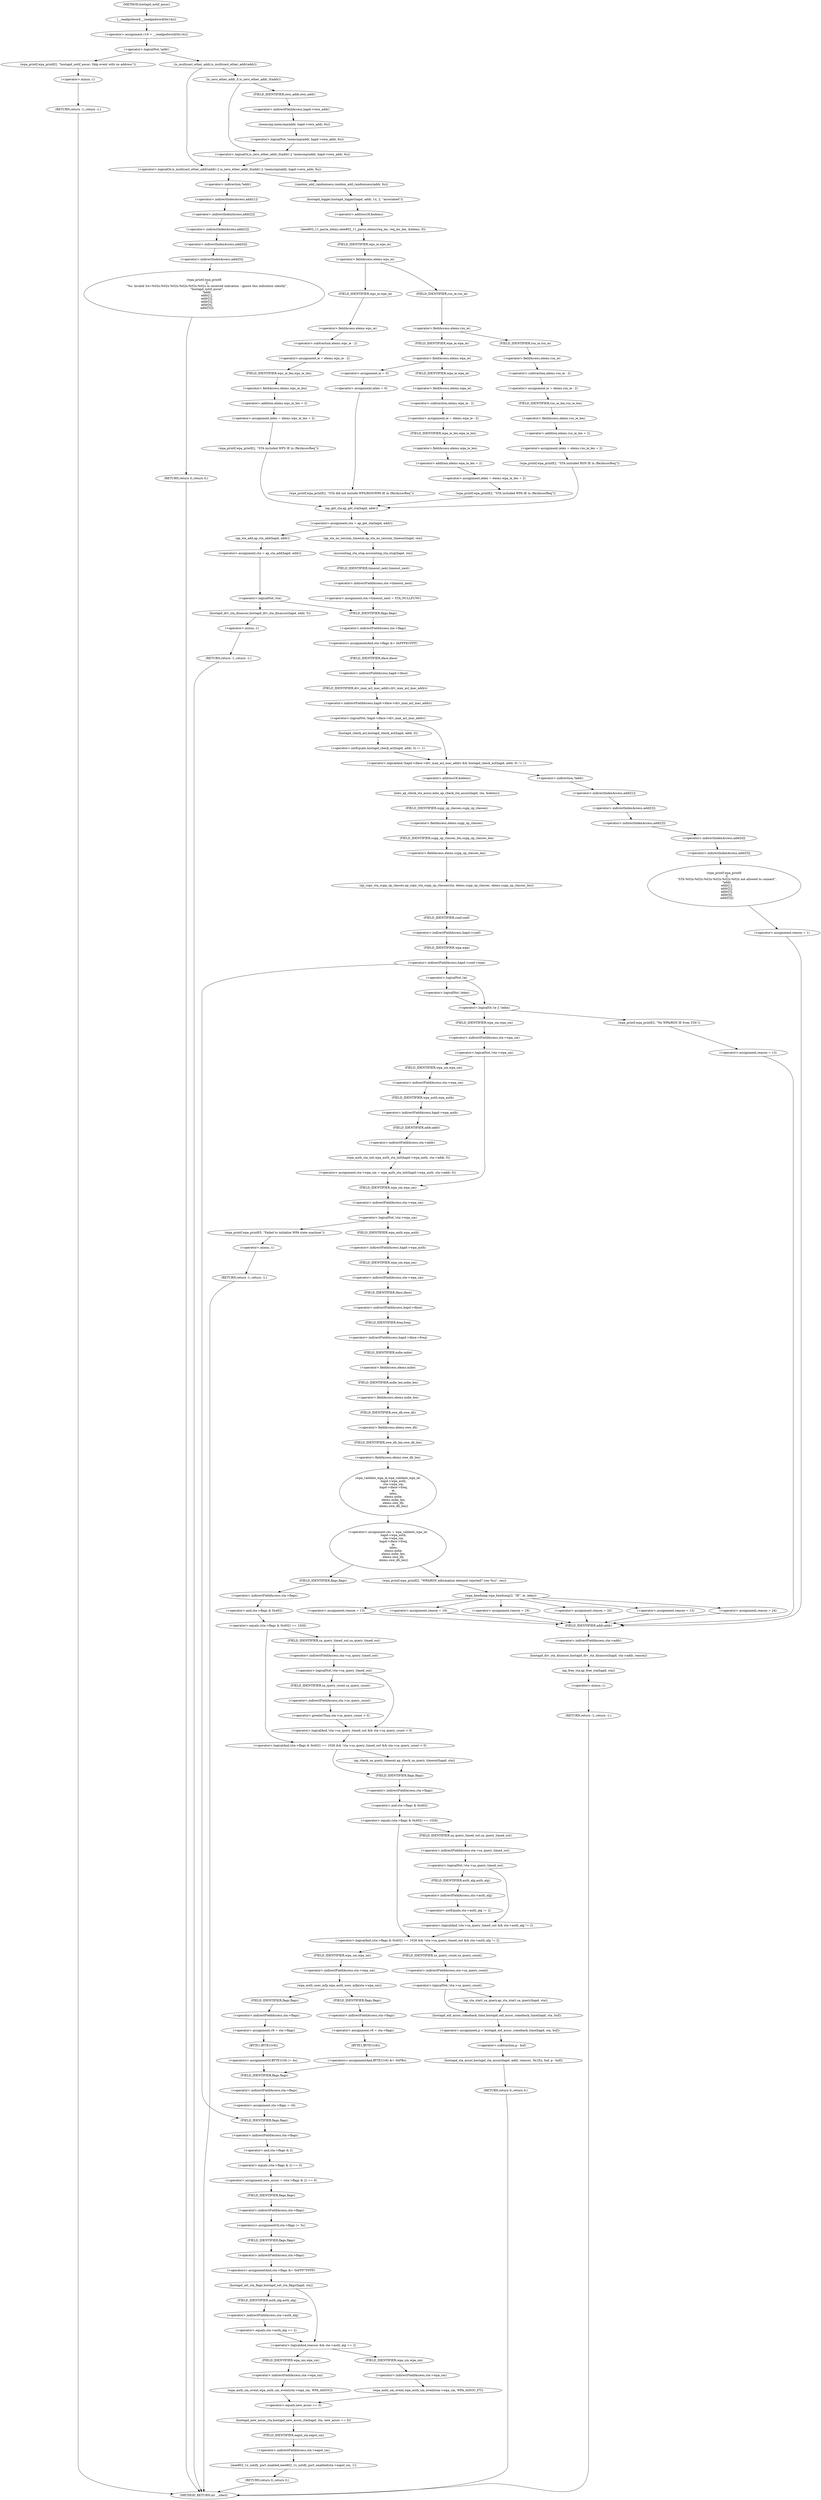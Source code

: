 digraph hostapd_notif_assoc {  
"1000130" [label = "(<operator>.assignment,v16 = __readgsdword(0x14u))" ]
"1000132" [label = "(__readgsdword,__readgsdword(0x14u))" ]
"1000135" [label = "(<operator>.logicalNot,!addr)" ]
"1000138" [label = "(wpa_printf,wpa_printf(2, \"hostapd_notif_assoc: Skip event with no address\"))" ]
"1000141" [label = "(RETURN,return -1;,return -1;)" ]
"1000142" [label = "(<operator>.minus,-1)" ]
"1000145" [label = "(<operator>.logicalOr,is_multicast_ether_addr(addr) || is_zero_ether_addr_0(addr) || !memcmp(addr, hapd->own_addr, 6u))" ]
"1000146" [label = "(is_multicast_ether_addr,is_multicast_ether_addr(addr))" ]
"1000148" [label = "(<operator>.logicalOr,is_zero_ether_addr_0(addr) || !memcmp(addr, hapd->own_addr, 6u))" ]
"1000149" [label = "(is_zero_ether_addr_0,is_zero_ether_addr_0(addr))" ]
"1000151" [label = "(<operator>.logicalNot,!memcmp(addr, hapd->own_addr, 6u))" ]
"1000152" [label = "(memcmp,memcmp(addr, hapd->own_addr, 6u))" ]
"1000154" [label = "(<operator>.indirectFieldAccess,hapd->own_addr)" ]
"1000156" [label = "(FIELD_IDENTIFIER,own_addr,own_addr)" ]
"1000159" [label = "(wpa_printf,wpa_printf(\n      2,\n      \"%s: Invalid SA=%02x:%02x:%02x:%02x:%02x:%02x in received indication - ignore this indication silently\",\n      \"hostapd_notif_assoc\",\n      *addr,\n      addr[1],\n      addr[2],\n      addr[3],\n      addr[4],\n      addr[5]))" ]
"1000163" [label = "(<operator>.indirection,*addr)" ]
"1000165" [label = "(<operator>.indirectIndexAccess,addr[1])" ]
"1000168" [label = "(<operator>.indirectIndexAccess,addr[2])" ]
"1000171" [label = "(<operator>.indirectIndexAccess,addr[3])" ]
"1000174" [label = "(<operator>.indirectIndexAccess,addr[4])" ]
"1000177" [label = "(<operator>.indirectIndexAccess,addr[5])" ]
"1000180" [label = "(RETURN,return 0;,return 0;)" ]
"1000182" [label = "(random_add_randomness,random_add_randomness(addr, 6u))" ]
"1000185" [label = "(hostapd_logger,hostapd_logger(hapd, addr, 1u, 2, \"associated\"))" ]
"1000191" [label = "(ieee802_11_parse_elems,ieee802_11_parse_elems(req_ies, req_ies_len, &elems, 0))" ]
"1000194" [label = "(<operator>.addressOf,&elems)" ]
"1000198" [label = "(<operator>.fieldAccess,elems.wps_ie)" ]
"1000200" [label = "(FIELD_IDENTIFIER,wps_ie,wps_ie)" ]
"1000202" [label = "(<operator>.assignment,ie = elems.wps_ie - 2)" ]
"1000204" [label = "(<operator>.subtraction,elems.wps_ie - 2)" ]
"1000205" [label = "(<operator>.fieldAccess,elems.wps_ie)" ]
"1000207" [label = "(FIELD_IDENTIFIER,wps_ie,wps_ie)" ]
"1000209" [label = "(<operator>.assignment,ielen = elems.wps_ie_len + 2)" ]
"1000211" [label = "(<operator>.addition,elems.wps_ie_len + 2)" ]
"1000212" [label = "(<operator>.fieldAccess,elems.wps_ie_len)" ]
"1000214" [label = "(FIELD_IDENTIFIER,wps_ie_len,wps_ie_len)" ]
"1000216" [label = "(wpa_printf,wpa_printf(2, \"STA included WPS IE in (Re)AssocReq\"))" ]
"1000221" [label = "(<operator>.fieldAccess,elems.rsn_ie)" ]
"1000223" [label = "(FIELD_IDENTIFIER,rsn_ie,rsn_ie)" ]
"1000225" [label = "(<operator>.assignment,ie = elems.rsn_ie - 2)" ]
"1000227" [label = "(<operator>.subtraction,elems.rsn_ie - 2)" ]
"1000228" [label = "(<operator>.fieldAccess,elems.rsn_ie)" ]
"1000230" [label = "(FIELD_IDENTIFIER,rsn_ie,rsn_ie)" ]
"1000232" [label = "(<operator>.assignment,ielen = elems.rsn_ie_len + 2)" ]
"1000234" [label = "(<operator>.addition,elems.rsn_ie_len + 2)" ]
"1000235" [label = "(<operator>.fieldAccess,elems.rsn_ie_len)" ]
"1000237" [label = "(FIELD_IDENTIFIER,rsn_ie_len,rsn_ie_len)" ]
"1000239" [label = "(wpa_printf,wpa_printf(2, \"STA included RSN IE in (Re)AssocReq\"))" ]
"1000244" [label = "(<operator>.fieldAccess,elems.wpa_ie)" ]
"1000246" [label = "(FIELD_IDENTIFIER,wpa_ie,wpa_ie)" ]
"1000248" [label = "(<operator>.assignment,ie = elems.wpa_ie - 2)" ]
"1000250" [label = "(<operator>.subtraction,elems.wpa_ie - 2)" ]
"1000251" [label = "(<operator>.fieldAccess,elems.wpa_ie)" ]
"1000253" [label = "(FIELD_IDENTIFIER,wpa_ie,wpa_ie)" ]
"1000255" [label = "(<operator>.assignment,ielen = elems.wpa_ie_len + 2)" ]
"1000257" [label = "(<operator>.addition,elems.wpa_ie_len + 2)" ]
"1000258" [label = "(<operator>.fieldAccess,elems.wpa_ie_len)" ]
"1000260" [label = "(FIELD_IDENTIFIER,wpa_ie_len,wpa_ie_len)" ]
"1000262" [label = "(wpa_printf,wpa_printf(2, \"STA included WPA IE in (Re)AssocReq\"))" ]
"1000267" [label = "(<operator>.assignment,ie = 0)" ]
"1000270" [label = "(<operator>.assignment,ielen = 0)" ]
"1000273" [label = "(wpa_printf,wpa_printf(2, \"STA did not include WPS/RSN/WPA IE in (Re)AssocReq\"))" ]
"1000276" [label = "(<operator>.assignment,sta = ap_get_sta(hapd, addr))" ]
"1000278" [label = "(ap_get_sta,ap_get_sta(hapd, addr))" ]
"1000284" [label = "(ap_sta_no_session_timeout,ap_sta_no_session_timeout(hapd, sta))" ]
"1000287" [label = "(accounting_sta_stop,accounting_sta_stop(hapd, sta))" ]
"1000290" [label = "(<operator>.assignment,sta->timeout_next = STA_NULLFUNC)" ]
"1000291" [label = "(<operator>.indirectFieldAccess,sta->timeout_next)" ]
"1000293" [label = "(FIELD_IDENTIFIER,timeout_next,timeout_next)" ]
"1000297" [label = "(<operator>.assignment,sta = ap_sta_add(hapd, addr))" ]
"1000299" [label = "(ap_sta_add,ap_sta_add(hapd, addr))" ]
"1000303" [label = "(<operator>.logicalNot,!sta)" ]
"1000306" [label = "(hostapd_drv_sta_disassoc,hostapd_drv_sta_disassoc(hapd, addr, 5))" ]
"1000310" [label = "(RETURN,return -1;,return -1;)" ]
"1000311" [label = "(<operator>.minus,-1)" ]
"1000313" [label = "(<operators>.assignmentAnd,sta->flags &= 0xFFFECFFF)" ]
"1000314" [label = "(<operator>.indirectFieldAccess,sta->flags)" ]
"1000316" [label = "(FIELD_IDENTIFIER,flags,flags)" ]
"1000319" [label = "(<operator>.logicalAnd,!hapd->iface->drv_max_acl_mac_addrs && hostapd_check_acl(hapd, addr, 0) != 1)" ]
"1000320" [label = "(<operator>.logicalNot,!hapd->iface->drv_max_acl_mac_addrs)" ]
"1000321" [label = "(<operator>.indirectFieldAccess,hapd->iface->drv_max_acl_mac_addrs)" ]
"1000322" [label = "(<operator>.indirectFieldAccess,hapd->iface)" ]
"1000324" [label = "(FIELD_IDENTIFIER,iface,iface)" ]
"1000325" [label = "(FIELD_IDENTIFIER,drv_max_acl_mac_addrs,drv_max_acl_mac_addrs)" ]
"1000326" [label = "(<operator>.notEquals,hostapd_check_acl(hapd, addr, 0) != 1)" ]
"1000327" [label = "(hostapd_check_acl,hostapd_check_acl(hapd, addr, 0))" ]
"1000333" [label = "(wpa_printf,wpa_printf(\n      3,\n      \"STA %02x:%02x:%02x:%02x:%02x:%02x not allowed to connect\",\n      *addr,\n      addr[1],\n      addr[2],\n      addr[3],\n      addr[4],\n      addr[5]))" ]
"1000336" [label = "(<operator>.indirection,*addr)" ]
"1000338" [label = "(<operator>.indirectIndexAccess,addr[1])" ]
"1000341" [label = "(<operator>.indirectIndexAccess,addr[2])" ]
"1000344" [label = "(<operator>.indirectIndexAccess,addr[3])" ]
"1000347" [label = "(<operator>.indirectIndexAccess,addr[4])" ]
"1000350" [label = "(<operator>.indirectIndexAccess,addr[5])" ]
"1000353" [label = "(<operator>.assignment,reason = 1)" ]
"1000357" [label = "(hostapd_drv_sta_disassoc,hostapd_drv_sta_disassoc(hapd, sta->addr, reason))" ]
"1000359" [label = "(<operator>.indirectFieldAccess,sta->addr)" ]
"1000361" [label = "(FIELD_IDENTIFIER,addr,addr)" ]
"1000363" [label = "(ap_free_sta,ap_free_sta(hapd, sta))" ]
"1000366" [label = "(RETURN,return -1;,return -1;)" ]
"1000367" [label = "(<operator>.minus,-1)" ]
"1000369" [label = "(mbo_ap_check_sta_assoc,mbo_ap_check_sta_assoc(hapd, sta, &elems))" ]
"1000372" [label = "(<operator>.addressOf,&elems)" ]
"1000374" [label = "(ap_copy_sta_supp_op_classes,ap_copy_sta_supp_op_classes(sta, elems.supp_op_classes, elems.supp_op_classes_len))" ]
"1000376" [label = "(<operator>.fieldAccess,elems.supp_op_classes)" ]
"1000378" [label = "(FIELD_IDENTIFIER,supp_op_classes,supp_op_classes)" ]
"1000379" [label = "(<operator>.fieldAccess,elems.supp_op_classes_len)" ]
"1000381" [label = "(FIELD_IDENTIFIER,supp_op_classes_len,supp_op_classes_len)" ]
"1000383" [label = "(<operator>.indirectFieldAccess,hapd->conf->wpa)" ]
"1000384" [label = "(<operator>.indirectFieldAccess,hapd->conf)" ]
"1000386" [label = "(FIELD_IDENTIFIER,conf,conf)" ]
"1000387" [label = "(FIELD_IDENTIFIER,wpa,wpa)" ]
"1000390" [label = "(<operator>.logicalOr,!ie || !ielen)" ]
"1000391" [label = "(<operator>.logicalNot,!ie)" ]
"1000393" [label = "(<operator>.logicalNot,!ielen)" ]
"1000396" [label = "(wpa_printf,wpa_printf(2, \"No WPA/RSN IE from STA\"))" ]
"1000399" [label = "(<operator>.assignment,reason = 13)" ]
"1000404" [label = "(<operator>.logicalNot,!sta->wpa_sm)" ]
"1000405" [label = "(<operator>.indirectFieldAccess,sta->wpa_sm)" ]
"1000407" [label = "(FIELD_IDENTIFIER,wpa_sm,wpa_sm)" ]
"1000408" [label = "(<operator>.assignment,sta->wpa_sm = wpa_auth_sta_init(hapd->wpa_auth, sta->addr, 0))" ]
"1000409" [label = "(<operator>.indirectFieldAccess,sta->wpa_sm)" ]
"1000411" [label = "(FIELD_IDENTIFIER,wpa_sm,wpa_sm)" ]
"1000412" [label = "(wpa_auth_sta_init,wpa_auth_sta_init(hapd->wpa_auth, sta->addr, 0))" ]
"1000413" [label = "(<operator>.indirectFieldAccess,hapd->wpa_auth)" ]
"1000415" [label = "(FIELD_IDENTIFIER,wpa_auth,wpa_auth)" ]
"1000416" [label = "(<operator>.indirectFieldAccess,sta->addr)" ]
"1000418" [label = "(FIELD_IDENTIFIER,addr,addr)" ]
"1000421" [label = "(<operator>.logicalNot,!sta->wpa_sm)" ]
"1000422" [label = "(<operator>.indirectFieldAccess,sta->wpa_sm)" ]
"1000424" [label = "(FIELD_IDENTIFIER,wpa_sm,wpa_sm)" ]
"1000426" [label = "(wpa_printf,wpa_printf(5, \"Failed to initialize WPA state machine\"))" ]
"1000429" [label = "(RETURN,return -1;,return -1;)" ]
"1000430" [label = "(<operator>.minus,-1)" ]
"1000432" [label = "(<operator>.assignment,res = wpa_validate_wpa_ie(\n            hapd->wpa_auth,\n            sta->wpa_sm,\n            hapd->iface->freq,\n            ie,\n            ielen,\n            elems.mdie,\n            elems.mdie_len,\n            elems.owe_dh,\n            elems.owe_dh_len))" ]
"1000434" [label = "(wpa_validate_wpa_ie,wpa_validate_wpa_ie(\n            hapd->wpa_auth,\n            sta->wpa_sm,\n            hapd->iface->freq,\n            ie,\n            ielen,\n            elems.mdie,\n            elems.mdie_len,\n            elems.owe_dh,\n            elems.owe_dh_len))" ]
"1000435" [label = "(<operator>.indirectFieldAccess,hapd->wpa_auth)" ]
"1000437" [label = "(FIELD_IDENTIFIER,wpa_auth,wpa_auth)" ]
"1000438" [label = "(<operator>.indirectFieldAccess,sta->wpa_sm)" ]
"1000440" [label = "(FIELD_IDENTIFIER,wpa_sm,wpa_sm)" ]
"1000441" [label = "(<operator>.indirectFieldAccess,hapd->iface->freq)" ]
"1000442" [label = "(<operator>.indirectFieldAccess,hapd->iface)" ]
"1000444" [label = "(FIELD_IDENTIFIER,iface,iface)" ]
"1000445" [label = "(FIELD_IDENTIFIER,freq,freq)" ]
"1000448" [label = "(<operator>.fieldAccess,elems.mdie)" ]
"1000450" [label = "(FIELD_IDENTIFIER,mdie,mdie)" ]
"1000451" [label = "(<operator>.fieldAccess,elems.mdie_len)" ]
"1000453" [label = "(FIELD_IDENTIFIER,mdie_len,mdie_len)" ]
"1000454" [label = "(<operator>.fieldAccess,elems.owe_dh)" ]
"1000456" [label = "(FIELD_IDENTIFIER,owe_dh,owe_dh)" ]
"1000457" [label = "(<operator>.fieldAccess,elems.owe_dh_len)" ]
"1000459" [label = "(FIELD_IDENTIFIER,owe_dh_len,owe_dh_len)" ]
"1000463" [label = "(wpa_printf,wpa_printf(2, \"WPA/RSN information element rejected? (res %u)\", res))" ]
"1000467" [label = "(wpa_hexdump,wpa_hexdump(2, \"IE\", ie, ielen))" ]
"1000476" [label = "(<operator>.assignment,reason = 18)" ]
"1000481" [label = "(<operator>.assignment,reason = 19)" ]
"1000486" [label = "(<operator>.assignment,reason = 20)" ]
"1000491" [label = "(<operator>.assignment,reason = 13)" ]
"1000496" [label = "(<operator>.assignment,reason = 24)" ]
"1000501" [label = "(<operator>.assignment,reason = 13)" ]
"1000507" [label = "(<operator>.logicalAnd,(sta->flags & 0x402) == 1026 && !sta->sa_query_timed_out && sta->sa_query_count > 0)" ]
"1000508" [label = "(<operator>.equals,(sta->flags & 0x402) == 1026)" ]
"1000509" [label = "(<operator>.and,sta->flags & 0x402)" ]
"1000510" [label = "(<operator>.indirectFieldAccess,sta->flags)" ]
"1000512" [label = "(FIELD_IDENTIFIER,flags,flags)" ]
"1000515" [label = "(<operator>.logicalAnd,!sta->sa_query_timed_out && sta->sa_query_count > 0)" ]
"1000516" [label = "(<operator>.logicalNot,!sta->sa_query_timed_out)" ]
"1000517" [label = "(<operator>.indirectFieldAccess,sta->sa_query_timed_out)" ]
"1000519" [label = "(FIELD_IDENTIFIER,sa_query_timed_out,sa_query_timed_out)" ]
"1000520" [label = "(<operator>.greaterThan,sta->sa_query_count > 0)" ]
"1000521" [label = "(<operator>.indirectFieldAccess,sta->sa_query_count)" ]
"1000523" [label = "(FIELD_IDENTIFIER,sa_query_count,sa_query_count)" ]
"1000525" [label = "(ap_check_sa_query_timeout,ap_check_sa_query_timeout(hapd, sta))" ]
"1000529" [label = "(<operator>.logicalAnd,(sta->flags & 0x402) == 1026 && !sta->sa_query_timed_out && sta->auth_alg != 2)" ]
"1000530" [label = "(<operator>.equals,(sta->flags & 0x402) == 1026)" ]
"1000531" [label = "(<operator>.and,sta->flags & 0x402)" ]
"1000532" [label = "(<operator>.indirectFieldAccess,sta->flags)" ]
"1000534" [label = "(FIELD_IDENTIFIER,flags,flags)" ]
"1000537" [label = "(<operator>.logicalAnd,!sta->sa_query_timed_out && sta->auth_alg != 2)" ]
"1000538" [label = "(<operator>.logicalNot,!sta->sa_query_timed_out)" ]
"1000539" [label = "(<operator>.indirectFieldAccess,sta->sa_query_timed_out)" ]
"1000541" [label = "(FIELD_IDENTIFIER,sa_query_timed_out,sa_query_timed_out)" ]
"1000542" [label = "(<operator>.notEquals,sta->auth_alg != 2)" ]
"1000543" [label = "(<operator>.indirectFieldAccess,sta->auth_alg)" ]
"1000545" [label = "(FIELD_IDENTIFIER,auth_alg,auth_alg)" ]
"1000549" [label = "(<operator>.logicalNot,!sta->sa_query_count)" ]
"1000550" [label = "(<operator>.indirectFieldAccess,sta->sa_query_count)" ]
"1000552" [label = "(FIELD_IDENTIFIER,sa_query_count,sa_query_count)" ]
"1000553" [label = "(ap_sta_start_sa_query,ap_sta_start_sa_query(hapd, sta))" ]
"1000556" [label = "(<operator>.assignment,p = hostapd_eid_assoc_comeback_time(hapd, sta, buf))" ]
"1000558" [label = "(hostapd_eid_assoc_comeback_time,hostapd_eid_assoc_comeback_time(hapd, sta, buf))" ]
"1000562" [label = "(hostapd_sta_assoc,hostapd_sta_assoc(hapd, addr, reassoc, 0x1Eu, buf, p - buf))" ]
"1000568" [label = "(<operator>.subtraction,p - buf)" ]
"1000571" [label = "(RETURN,return 0;,return 0;)" ]
"1000574" [label = "(wpa_auth_uses_mfp,wpa_auth_uses_mfp(sta->wpa_sm))" ]
"1000575" [label = "(<operator>.indirectFieldAccess,sta->wpa_sm)" ]
"1000577" [label = "(FIELD_IDENTIFIER,wpa_sm,wpa_sm)" ]
"1000579" [label = "(<operator>.assignment,v6 = sta->flags)" ]
"1000581" [label = "(<operator>.indirectFieldAccess,sta->flags)" ]
"1000583" [label = "(FIELD_IDENTIFIER,flags,flags)" ]
"1000584" [label = "(<operators>.assignmentOr,BYTE1(v6) |= 4u)" ]
"1000585" [label = "(BYTE1,BYTE1(v6))" ]
"1000590" [label = "(<operator>.assignment,v6 = sta->flags)" ]
"1000592" [label = "(<operator>.indirectFieldAccess,sta->flags)" ]
"1000594" [label = "(FIELD_IDENTIFIER,flags,flags)" ]
"1000595" [label = "(<operators>.assignmentAnd,BYTE1(v6) &= 0xFBu)" ]
"1000596" [label = "(BYTE1,BYTE1(v6))" ]
"1000599" [label = "(<operator>.assignment,sta->flags = v6)" ]
"1000600" [label = "(<operator>.indirectFieldAccess,sta->flags)" ]
"1000602" [label = "(FIELD_IDENTIFIER,flags,flags)" ]
"1000604" [label = "(<operator>.assignment,new_assoc = (sta->flags & 2) == 0)" ]
"1000606" [label = "(<operator>.equals,(sta->flags & 2) == 0)" ]
"1000607" [label = "(<operator>.and,sta->flags & 2)" ]
"1000608" [label = "(<operator>.indirectFieldAccess,sta->flags)" ]
"1000610" [label = "(FIELD_IDENTIFIER,flags,flags)" ]
"1000613" [label = "(<operators>.assignmentOr,sta->flags |= 3u)" ]
"1000614" [label = "(<operator>.indirectFieldAccess,sta->flags)" ]
"1000616" [label = "(FIELD_IDENTIFIER,flags,flags)" ]
"1000618" [label = "(<operators>.assignmentAnd,sta->flags &= 0xFFF7FFFF)" ]
"1000619" [label = "(<operator>.indirectFieldAccess,sta->flags)" ]
"1000621" [label = "(FIELD_IDENTIFIER,flags,flags)" ]
"1000623" [label = "(hostapd_set_sta_flags,hostapd_set_sta_flags(hapd, sta))" ]
"1000627" [label = "(<operator>.logicalAnd,reassoc && sta->auth_alg == 2)" ]
"1000629" [label = "(<operator>.equals,sta->auth_alg == 2)" ]
"1000630" [label = "(<operator>.indirectFieldAccess,sta->auth_alg)" ]
"1000632" [label = "(FIELD_IDENTIFIER,auth_alg,auth_alg)" ]
"1000634" [label = "(wpa_auth_sm_event,wpa_auth_sm_event(sta->wpa_sm, WPA_ASSOC_FT))" ]
"1000635" [label = "(<operator>.indirectFieldAccess,sta->wpa_sm)" ]
"1000637" [label = "(FIELD_IDENTIFIER,wpa_sm,wpa_sm)" ]
"1000640" [label = "(wpa_auth_sm_event,wpa_auth_sm_event(sta->wpa_sm, WPA_ASSOC))" ]
"1000641" [label = "(<operator>.indirectFieldAccess,sta->wpa_sm)" ]
"1000643" [label = "(FIELD_IDENTIFIER,wpa_sm,wpa_sm)" ]
"1000645" [label = "(hostapd_new_assoc_sta,hostapd_new_assoc_sta(hapd, sta, new_assoc == 0))" ]
"1000648" [label = "(<operator>.equals,new_assoc == 0)" ]
"1000651" [label = "(ieee802_1x_notify_port_enabled,ieee802_1x_notify_port_enabled(sta->eapol_sm, 1))" ]
"1000652" [label = "(<operator>.indirectFieldAccess,sta->eapol_sm)" ]
"1000654" [label = "(FIELD_IDENTIFIER,eapol_sm,eapol_sm)" ]
"1000656" [label = "(RETURN,return 0;,return 0;)" ]
"1000112" [label = "(METHOD,hostapd_notif_assoc)" ]
"1000658" [label = "(METHOD_RETURN,int __cdecl)" ]
  "1000130" -> "1000135" 
  "1000132" -> "1000130" 
  "1000135" -> "1000138" 
  "1000135" -> "1000146" 
  "1000138" -> "1000142" 
  "1000141" -> "1000658" 
  "1000142" -> "1000141" 
  "1000145" -> "1000163" 
  "1000145" -> "1000182" 
  "1000146" -> "1000145" 
  "1000146" -> "1000149" 
  "1000148" -> "1000145" 
  "1000149" -> "1000148" 
  "1000149" -> "1000156" 
  "1000151" -> "1000148" 
  "1000152" -> "1000151" 
  "1000154" -> "1000152" 
  "1000156" -> "1000154" 
  "1000159" -> "1000180" 
  "1000163" -> "1000165" 
  "1000165" -> "1000168" 
  "1000168" -> "1000171" 
  "1000171" -> "1000174" 
  "1000174" -> "1000177" 
  "1000177" -> "1000159" 
  "1000180" -> "1000658" 
  "1000182" -> "1000185" 
  "1000185" -> "1000194" 
  "1000191" -> "1000200" 
  "1000194" -> "1000191" 
  "1000198" -> "1000207" 
  "1000198" -> "1000223" 
  "1000200" -> "1000198" 
  "1000202" -> "1000214" 
  "1000204" -> "1000202" 
  "1000205" -> "1000204" 
  "1000207" -> "1000205" 
  "1000209" -> "1000216" 
  "1000211" -> "1000209" 
  "1000212" -> "1000211" 
  "1000214" -> "1000212" 
  "1000216" -> "1000278" 
  "1000221" -> "1000230" 
  "1000221" -> "1000246" 
  "1000223" -> "1000221" 
  "1000225" -> "1000237" 
  "1000227" -> "1000225" 
  "1000228" -> "1000227" 
  "1000230" -> "1000228" 
  "1000232" -> "1000239" 
  "1000234" -> "1000232" 
  "1000235" -> "1000234" 
  "1000237" -> "1000235" 
  "1000239" -> "1000278" 
  "1000244" -> "1000253" 
  "1000244" -> "1000267" 
  "1000246" -> "1000244" 
  "1000248" -> "1000260" 
  "1000250" -> "1000248" 
  "1000251" -> "1000250" 
  "1000253" -> "1000251" 
  "1000255" -> "1000262" 
  "1000257" -> "1000255" 
  "1000258" -> "1000257" 
  "1000260" -> "1000258" 
  "1000262" -> "1000278" 
  "1000267" -> "1000270" 
  "1000270" -> "1000273" 
  "1000273" -> "1000278" 
  "1000276" -> "1000284" 
  "1000276" -> "1000299" 
  "1000278" -> "1000276" 
  "1000284" -> "1000287" 
  "1000287" -> "1000293" 
  "1000290" -> "1000316" 
  "1000291" -> "1000290" 
  "1000293" -> "1000291" 
  "1000297" -> "1000303" 
  "1000299" -> "1000297" 
  "1000303" -> "1000306" 
  "1000303" -> "1000316" 
  "1000306" -> "1000311" 
  "1000310" -> "1000658" 
  "1000311" -> "1000310" 
  "1000313" -> "1000324" 
  "1000314" -> "1000313" 
  "1000316" -> "1000314" 
  "1000319" -> "1000336" 
  "1000319" -> "1000372" 
  "1000320" -> "1000319" 
  "1000320" -> "1000327" 
  "1000321" -> "1000320" 
  "1000322" -> "1000325" 
  "1000324" -> "1000322" 
  "1000325" -> "1000321" 
  "1000326" -> "1000319" 
  "1000327" -> "1000326" 
  "1000333" -> "1000353" 
  "1000336" -> "1000338" 
  "1000338" -> "1000341" 
  "1000341" -> "1000344" 
  "1000344" -> "1000347" 
  "1000347" -> "1000350" 
  "1000350" -> "1000333" 
  "1000353" -> "1000361" 
  "1000357" -> "1000363" 
  "1000359" -> "1000357" 
  "1000361" -> "1000359" 
  "1000363" -> "1000367" 
  "1000366" -> "1000658" 
  "1000367" -> "1000366" 
  "1000369" -> "1000378" 
  "1000372" -> "1000369" 
  "1000374" -> "1000386" 
  "1000376" -> "1000381" 
  "1000378" -> "1000376" 
  "1000379" -> "1000374" 
  "1000381" -> "1000379" 
  "1000383" -> "1000391" 
  "1000383" -> "1000610" 
  "1000384" -> "1000387" 
  "1000386" -> "1000384" 
  "1000387" -> "1000383" 
  "1000390" -> "1000396" 
  "1000390" -> "1000407" 
  "1000391" -> "1000390" 
  "1000391" -> "1000393" 
  "1000393" -> "1000390" 
  "1000396" -> "1000399" 
  "1000399" -> "1000361" 
  "1000404" -> "1000411" 
  "1000404" -> "1000424" 
  "1000405" -> "1000404" 
  "1000407" -> "1000405" 
  "1000408" -> "1000424" 
  "1000409" -> "1000415" 
  "1000411" -> "1000409" 
  "1000412" -> "1000408" 
  "1000413" -> "1000418" 
  "1000415" -> "1000413" 
  "1000416" -> "1000412" 
  "1000418" -> "1000416" 
  "1000421" -> "1000426" 
  "1000421" -> "1000437" 
  "1000422" -> "1000421" 
  "1000424" -> "1000422" 
  "1000426" -> "1000430" 
  "1000429" -> "1000658" 
  "1000430" -> "1000429" 
  "1000432" -> "1000463" 
  "1000432" -> "1000512" 
  "1000434" -> "1000432" 
  "1000435" -> "1000440" 
  "1000437" -> "1000435" 
  "1000438" -> "1000444" 
  "1000440" -> "1000438" 
  "1000441" -> "1000450" 
  "1000442" -> "1000445" 
  "1000444" -> "1000442" 
  "1000445" -> "1000441" 
  "1000448" -> "1000453" 
  "1000450" -> "1000448" 
  "1000451" -> "1000456" 
  "1000453" -> "1000451" 
  "1000454" -> "1000459" 
  "1000456" -> "1000454" 
  "1000457" -> "1000434" 
  "1000459" -> "1000457" 
  "1000463" -> "1000467" 
  "1000467" -> "1000476" 
  "1000467" -> "1000481" 
  "1000467" -> "1000486" 
  "1000467" -> "1000491" 
  "1000467" -> "1000496" 
  "1000467" -> "1000501" 
  "1000476" -> "1000361" 
  "1000481" -> "1000361" 
  "1000486" -> "1000361" 
  "1000491" -> "1000361" 
  "1000496" -> "1000361" 
  "1000501" -> "1000361" 
  "1000507" -> "1000525" 
  "1000507" -> "1000534" 
  "1000508" -> "1000507" 
  "1000508" -> "1000519" 
  "1000509" -> "1000508" 
  "1000510" -> "1000509" 
  "1000512" -> "1000510" 
  "1000515" -> "1000507" 
  "1000516" -> "1000515" 
  "1000516" -> "1000523" 
  "1000517" -> "1000516" 
  "1000519" -> "1000517" 
  "1000520" -> "1000515" 
  "1000521" -> "1000520" 
  "1000523" -> "1000521" 
  "1000525" -> "1000534" 
  "1000529" -> "1000552" 
  "1000529" -> "1000577" 
  "1000530" -> "1000529" 
  "1000530" -> "1000541" 
  "1000531" -> "1000530" 
  "1000532" -> "1000531" 
  "1000534" -> "1000532" 
  "1000537" -> "1000529" 
  "1000538" -> "1000537" 
  "1000538" -> "1000545" 
  "1000539" -> "1000538" 
  "1000541" -> "1000539" 
  "1000542" -> "1000537" 
  "1000543" -> "1000542" 
  "1000545" -> "1000543" 
  "1000549" -> "1000553" 
  "1000549" -> "1000558" 
  "1000550" -> "1000549" 
  "1000552" -> "1000550" 
  "1000553" -> "1000558" 
  "1000556" -> "1000568" 
  "1000558" -> "1000556" 
  "1000562" -> "1000571" 
  "1000568" -> "1000562" 
  "1000571" -> "1000658" 
  "1000574" -> "1000583" 
  "1000574" -> "1000594" 
  "1000575" -> "1000574" 
  "1000577" -> "1000575" 
  "1000579" -> "1000585" 
  "1000581" -> "1000579" 
  "1000583" -> "1000581" 
  "1000584" -> "1000602" 
  "1000585" -> "1000584" 
  "1000590" -> "1000596" 
  "1000592" -> "1000590" 
  "1000594" -> "1000592" 
  "1000595" -> "1000602" 
  "1000596" -> "1000595" 
  "1000599" -> "1000610" 
  "1000600" -> "1000599" 
  "1000602" -> "1000600" 
  "1000604" -> "1000616" 
  "1000606" -> "1000604" 
  "1000607" -> "1000606" 
  "1000608" -> "1000607" 
  "1000610" -> "1000608" 
  "1000613" -> "1000621" 
  "1000614" -> "1000613" 
  "1000616" -> "1000614" 
  "1000618" -> "1000623" 
  "1000619" -> "1000618" 
  "1000621" -> "1000619" 
  "1000623" -> "1000627" 
  "1000623" -> "1000632" 
  "1000627" -> "1000637" 
  "1000627" -> "1000643" 
  "1000629" -> "1000627" 
  "1000630" -> "1000629" 
  "1000632" -> "1000630" 
  "1000634" -> "1000648" 
  "1000635" -> "1000634" 
  "1000637" -> "1000635" 
  "1000640" -> "1000648" 
  "1000641" -> "1000640" 
  "1000643" -> "1000641" 
  "1000645" -> "1000654" 
  "1000648" -> "1000645" 
  "1000651" -> "1000656" 
  "1000652" -> "1000651" 
  "1000654" -> "1000652" 
  "1000656" -> "1000658" 
  "1000112" -> "1000132" 
}
